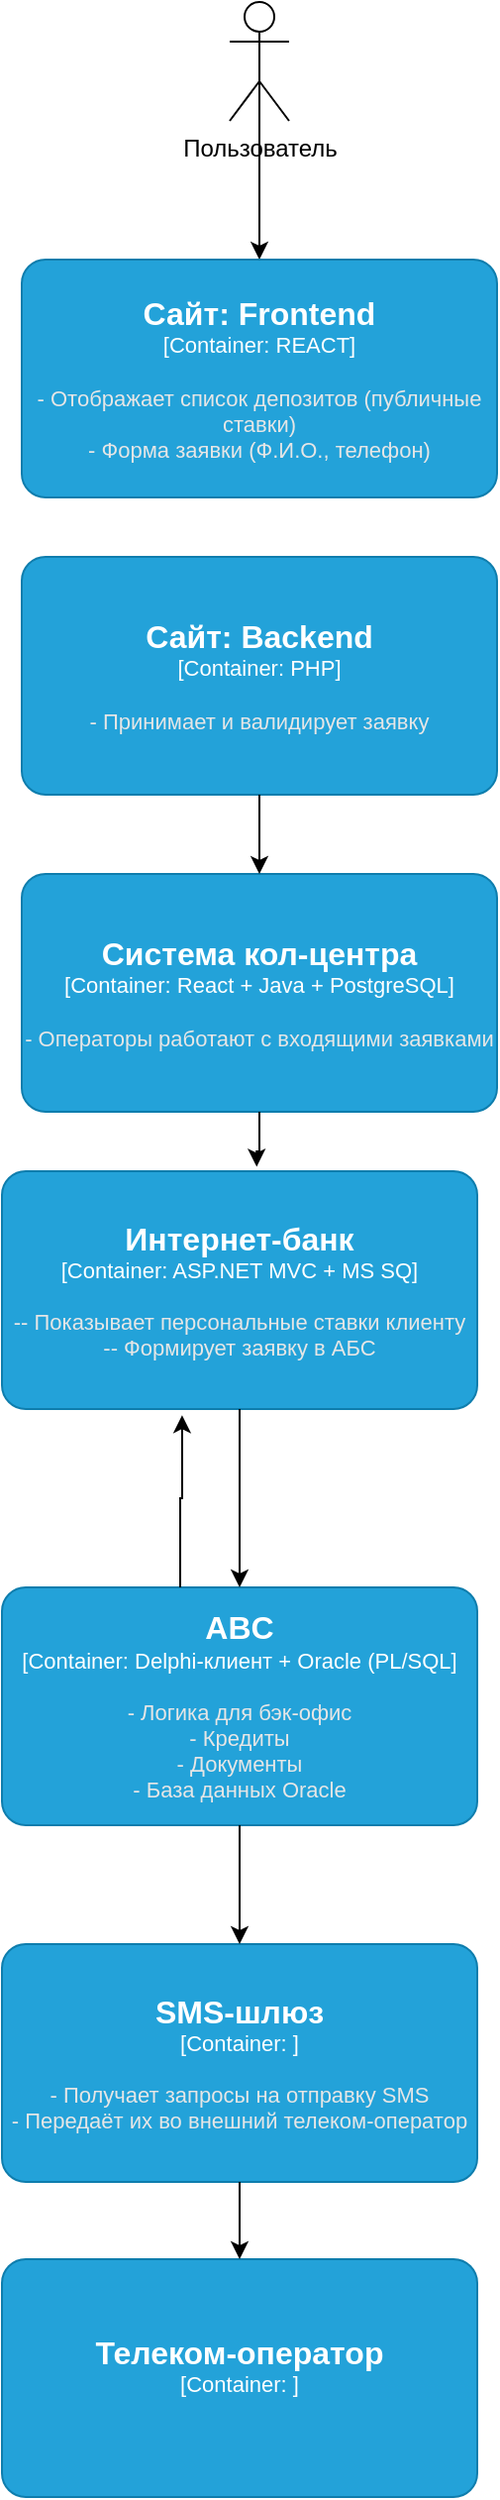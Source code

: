 <mxfile version="26.2.2">
  <diagram name="Страница — 1" id="x-h79tfaLvUZsE_rTHGj">
    <mxGraphModel dx="2040" dy="3711" grid="1" gridSize="10" guides="1" tooltips="1" connect="1" arrows="1" fold="1" page="1" pageScale="1" pageWidth="827" pageHeight="1169" math="0" shadow="0">
      <root>
        <mxCell id="0" />
        <mxCell id="1" parent="0" />
        <object placeholders="1" c4Name="Сайт: Backend" c4Type="Container" c4Technology="PHP" c4Description=" - Принимает и валидирует заявку   " label="&lt;font style=&quot;font-size: 16px&quot;&gt;&lt;b&gt;%c4Name%&lt;/b&gt;&lt;/font&gt;&lt;div&gt;[%c4Type%: %c4Technology%]&lt;/div&gt;&lt;br&gt;&lt;div&gt;&lt;font style=&quot;font-size: 11px&quot;&gt;&lt;font color=&quot;#E6E6E6&quot;&gt;%c4Description%&lt;/font&gt;&lt;/div&gt;" id="3BpIDFD0bREcjxwfOTJX-3">
          <mxCell style="rounded=1;whiteSpace=wrap;html=1;fontSize=11;labelBackgroundColor=none;fillColor=#23A2D9;fontColor=#ffffff;align=center;arcSize=10;strokeColor=#0E7DAD;metaEdit=1;resizable=0;points=[[0.25,0,0],[0.5,0,0],[0.75,0,0],[1,0.25,0],[1,0.5,0],[1,0.75,0],[0.75,1,0],[0.5,1,0],[0.25,1,0],[0,0.75,0],[0,0.5,0],[0,0.25,0]];" parent="1" vertex="1">
            <mxGeometry x="300" y="-1060" width="240" height="120" as="geometry" />
          </mxCell>
        </object>
        <object placeholders="1" c4Name="Интернет-банк" c4Type="Container" c4Technology="ASP.NET MVC + MS SQ" c4Description="-- Показывает персональные ставки клиенту&#xa;-- Формирует заявку в АБС  " label="&lt;font style=&quot;font-size: 16px&quot;&gt;&lt;b&gt;%c4Name%&lt;/b&gt;&lt;/font&gt;&lt;div&gt;[%c4Type%: %c4Technology%]&lt;/div&gt;&lt;br&gt;&lt;div&gt;&lt;font style=&quot;font-size: 11px&quot;&gt;&lt;font color=&quot;#E6E6E6&quot;&gt;%c4Description%&lt;/font&gt;&lt;/div&gt;" id="3BpIDFD0bREcjxwfOTJX-4">
          <mxCell style="rounded=1;whiteSpace=wrap;html=1;fontSize=11;labelBackgroundColor=none;fillColor=#23A2D9;fontColor=#ffffff;align=center;arcSize=10;strokeColor=#0E7DAD;metaEdit=1;resizable=0;points=[[0.25,0,0],[0.5,0,0],[0.75,0,0],[1,0.25,0],[1,0.5,0],[1,0.75,0],[0.75,1,0],[0.5,1,0],[0.25,1,0],[0,0.75,0],[0,0.5,0],[0,0.25,0]];" parent="1" vertex="1">
            <mxGeometry x="290" y="-750" width="240" height="120" as="geometry" />
          </mxCell>
        </object>
        <object placeholders="1" c4Name="Система кол-центра" c4Type="Container" c4Technology="React + Java + PostgreSQL" c4Description="- Операторы работают с входящими заявками" label="&lt;font style=&quot;font-size: 16px&quot;&gt;&lt;b&gt;%c4Name%&lt;/b&gt;&lt;/font&gt;&lt;div&gt;[%c4Type%: %c4Technology%]&lt;/div&gt;&lt;br&gt;&lt;div&gt;&lt;font style=&quot;font-size: 11px&quot;&gt;&lt;font color=&quot;#E6E6E6&quot;&gt;%c4Description%&lt;/font&gt;&lt;/div&gt;" id="3BpIDFD0bREcjxwfOTJX-5">
          <mxCell style="rounded=1;whiteSpace=wrap;html=1;fontSize=11;labelBackgroundColor=none;fillColor=#23A2D9;fontColor=#ffffff;align=center;arcSize=10;strokeColor=#0E7DAD;metaEdit=1;resizable=0;points=[[0.25,0,0],[0.5,0,0],[0.75,0,0],[1,0.25,0],[1,0.5,0],[1,0.75,0],[0.75,1,0],[0.5,1,0],[0.25,1,0],[0,0.75,0],[0,0.5,0],[0,0.25,0]];" parent="1" vertex="1">
            <mxGeometry x="300" y="-900" width="240" height="120" as="geometry" />
          </mxCell>
        </object>
        <object placeholders="1" c4Name="ABC" c4Type="Container" c4Technology="Delphi-клиент + Oracle (PL/SQL" c4Description="- Логика для бэк-офис&#xa;- Кредиты &#xa;- Документы&#xa;- База данных Oracle" label="&lt;font style=&quot;font-size: 16px&quot;&gt;&lt;b&gt;%c4Name%&lt;/b&gt;&lt;/font&gt;&lt;div&gt;[%c4Type%: %c4Technology%]&lt;/div&gt;&lt;br&gt;&lt;div&gt;&lt;font style=&quot;font-size: 11px&quot;&gt;&lt;font color=&quot;#E6E6E6&quot;&gt;%c4Description%&lt;/font&gt;&lt;/div&gt;" id="3BpIDFD0bREcjxwfOTJX-6">
          <mxCell style="rounded=1;whiteSpace=wrap;html=1;fontSize=11;labelBackgroundColor=none;fillColor=#23A2D9;fontColor=#ffffff;align=center;arcSize=10;strokeColor=#0E7DAD;metaEdit=1;resizable=0;points=[[0.25,0,0],[0.5,0,0],[0.75,0,0],[1,0.25,0],[1,0.5,0],[1,0.75,0],[0.75,1,0],[0.5,1,0],[0.25,1,0],[0,0.75,0],[0,0.5,0],[0,0.25,0]];" parent="1" vertex="1">
            <mxGeometry x="290" y="-540" width="240" height="120" as="geometry" />
          </mxCell>
        </object>
        <object placeholders="1" c4Name="SMS-шлюз" c4Type="Container" c4Technology="" c4Description="- Получает запросы на отправку SMS          &#xa; - Передаёт их во внешний телеком-оператор  " label="&lt;font style=&quot;font-size: 16px&quot;&gt;&lt;b&gt;%c4Name%&lt;/b&gt;&lt;/font&gt;&lt;div&gt;[%c4Type%: %c4Technology%]&lt;/div&gt;&lt;br&gt;&lt;div&gt;&lt;font style=&quot;font-size: 11px&quot;&gt;&lt;font color=&quot;#E6E6E6&quot;&gt;%c4Description%&lt;/font&gt;&lt;/div&gt;" id="3BpIDFD0bREcjxwfOTJX-7">
          <mxCell style="rounded=1;whiteSpace=wrap;html=1;fontSize=11;labelBackgroundColor=none;fillColor=#23A2D9;fontColor=#ffffff;align=center;arcSize=10;strokeColor=#0E7DAD;metaEdit=1;resizable=0;points=[[0.25,0,0],[0.5,0,0],[0.75,0,0],[1,0.25,0],[1,0.5,0],[1,0.75,0],[0.75,1,0],[0.5,1,0],[0.25,1,0],[0,0.75,0],[0,0.5,0],[0,0.25,0]];" parent="1" vertex="1">
            <mxGeometry x="290" y="-360" width="240" height="120" as="geometry" />
          </mxCell>
        </object>
        <object placeholders="1" c4Name="Телеком-оператор" c4Type="Container" c4Technology="" c4Description="" label="&lt;font style=&quot;font-size: 16px&quot;&gt;&lt;b&gt;%c4Name%&lt;/b&gt;&lt;/font&gt;&lt;div&gt;[%c4Type%: %c4Technology%]&lt;/div&gt;&lt;br&gt;&lt;div&gt;&lt;font style=&quot;font-size: 11px&quot;&gt;&lt;font color=&quot;#E6E6E6&quot;&gt;%c4Description%&lt;/font&gt;&lt;/div&gt;" id="3BpIDFD0bREcjxwfOTJX-8">
          <mxCell style="rounded=1;whiteSpace=wrap;html=1;fontSize=11;labelBackgroundColor=none;fillColor=#23A2D9;fontColor=#ffffff;align=center;arcSize=10;strokeColor=#0E7DAD;metaEdit=1;resizable=0;points=[[0.25,0,0],[0.5,0,0],[0.75,0,0],[1,0.25,0],[1,0.5,0],[1,0.75,0],[0.75,1,0],[0.5,1,0],[0.25,1,0],[0,0.75,0],[0,0.5,0],[0,0.25,0]];" parent="1" vertex="1">
            <mxGeometry x="290" y="-201" width="240" height="120" as="geometry" />
          </mxCell>
        </object>
        <mxCell id="3BpIDFD0bREcjxwfOTJX-10" style="edgeStyle=orthogonalEdgeStyle;rounded=0;orthogonalLoop=1;jettySize=auto;html=1;entryX=0.5;entryY=0;entryDx=0;entryDy=0;entryPerimeter=0;" parent="1" source="3BpIDFD0bREcjxwfOTJX-3" target="3BpIDFD0bREcjxwfOTJX-5" edge="1">
          <mxGeometry relative="1" as="geometry" />
        </mxCell>
        <mxCell id="3BpIDFD0bREcjxwfOTJX-14" style="edgeStyle=orthogonalEdgeStyle;rounded=0;orthogonalLoop=1;jettySize=auto;html=1;entryX=0.5;entryY=0;entryDx=0;entryDy=0;entryPerimeter=0;" parent="1" source="3BpIDFD0bREcjxwfOTJX-7" target="3BpIDFD0bREcjxwfOTJX-8" edge="1">
          <mxGeometry relative="1" as="geometry" />
        </mxCell>
        <mxCell id="rWtkSYohr3WvIDLhWIKf-2" style="edgeStyle=orthogonalEdgeStyle;rounded=0;orthogonalLoop=1;jettySize=auto;html=1;exitX=0.5;exitY=0.5;exitDx=0;exitDy=0;exitPerimeter=0;entryX=0.5;entryY=0;entryDx=0;entryDy=0;entryPerimeter=0;" edge="1" parent="1" source="rWtkSYohr3WvIDLhWIKf-1" target="rWtkSYohr3WvIDLhWIKf-3">
          <mxGeometry relative="1" as="geometry">
            <mxPoint x="420" y="-1170" as="targetPoint" />
          </mxGeometry>
        </mxCell>
        <mxCell id="rWtkSYohr3WvIDLhWIKf-1" value="Пользователь" style="shape=umlActor;verticalLabelPosition=bottom;verticalAlign=top;html=1;" vertex="1" parent="1">
          <mxGeometry x="405" y="-1340" width="30" height="60" as="geometry" />
        </mxCell>
        <object placeholders="1" c4Name="Сайт: Frontend" c4Type="Container" c4Technology="REACT" c4Description="  - Отображает список депозитов (публичные ставки)   &#xa;- Форма заявки (Ф.И.О., телефон) " label="&lt;font style=&quot;font-size: 16px&quot;&gt;&lt;b&gt;%c4Name%&lt;/b&gt;&lt;/font&gt;&lt;div&gt;[%c4Type%: %c4Technology%]&lt;/div&gt;&lt;br&gt;&lt;div&gt;&lt;font style=&quot;font-size: 11px&quot;&gt;&lt;font color=&quot;#E6E6E6&quot;&gt;%c4Description%&lt;/font&gt;&lt;/div&gt;" id="rWtkSYohr3WvIDLhWIKf-3">
          <mxCell style="rounded=1;whiteSpace=wrap;html=1;fontSize=11;labelBackgroundColor=none;fillColor=#23A2D9;fontColor=#ffffff;align=center;arcSize=10;strokeColor=#0E7DAD;metaEdit=1;resizable=0;points=[[0.25,0,0],[0.5,0,0],[0.75,0,0],[1,0.25,0],[1,0.5,0],[1,0.75,0],[0.75,1,0],[0.5,1,0],[0.25,1,0],[0,0.75,0],[0,0.5,0],[0,0.25,0]];" vertex="1" parent="1">
            <mxGeometry x="300" y="-1210" width="240" height="120" as="geometry" />
          </mxCell>
        </object>
        <mxCell id="rWtkSYohr3WvIDLhWIKf-8" style="edgeStyle=orthogonalEdgeStyle;rounded=0;orthogonalLoop=1;jettySize=auto;html=1;entryX=0.536;entryY=-0.019;entryDx=0;entryDy=0;entryPerimeter=0;" edge="1" parent="1" source="3BpIDFD0bREcjxwfOTJX-5" target="3BpIDFD0bREcjxwfOTJX-4">
          <mxGeometry relative="1" as="geometry" />
        </mxCell>
        <mxCell id="rWtkSYohr3WvIDLhWIKf-9" style="edgeStyle=orthogonalEdgeStyle;rounded=0;orthogonalLoop=1;jettySize=auto;html=1;entryX=0.5;entryY=0;entryDx=0;entryDy=0;entryPerimeter=0;" edge="1" parent="1" source="3BpIDFD0bREcjxwfOTJX-4" target="3BpIDFD0bREcjxwfOTJX-6">
          <mxGeometry relative="1" as="geometry" />
        </mxCell>
        <mxCell id="rWtkSYohr3WvIDLhWIKf-11" style="edgeStyle=orthogonalEdgeStyle;rounded=0;orthogonalLoop=1;jettySize=auto;html=1;entryX=0.5;entryY=0;entryDx=0;entryDy=0;entryPerimeter=0;" edge="1" parent="1" source="3BpIDFD0bREcjxwfOTJX-6" target="3BpIDFD0bREcjxwfOTJX-7">
          <mxGeometry relative="1" as="geometry" />
        </mxCell>
        <mxCell id="rWtkSYohr3WvIDLhWIKf-12" style="edgeStyle=orthogonalEdgeStyle;rounded=0;orthogonalLoop=1;jettySize=auto;html=1;entryX=0.379;entryY=1.026;entryDx=0;entryDy=0;entryPerimeter=0;" edge="1" parent="1" source="3BpIDFD0bREcjxwfOTJX-6" target="3BpIDFD0bREcjxwfOTJX-4">
          <mxGeometry relative="1" as="geometry">
            <Array as="points">
              <mxPoint x="380" y="-585" />
              <mxPoint x="381" y="-585" />
            </Array>
          </mxGeometry>
        </mxCell>
      </root>
    </mxGraphModel>
  </diagram>
</mxfile>
